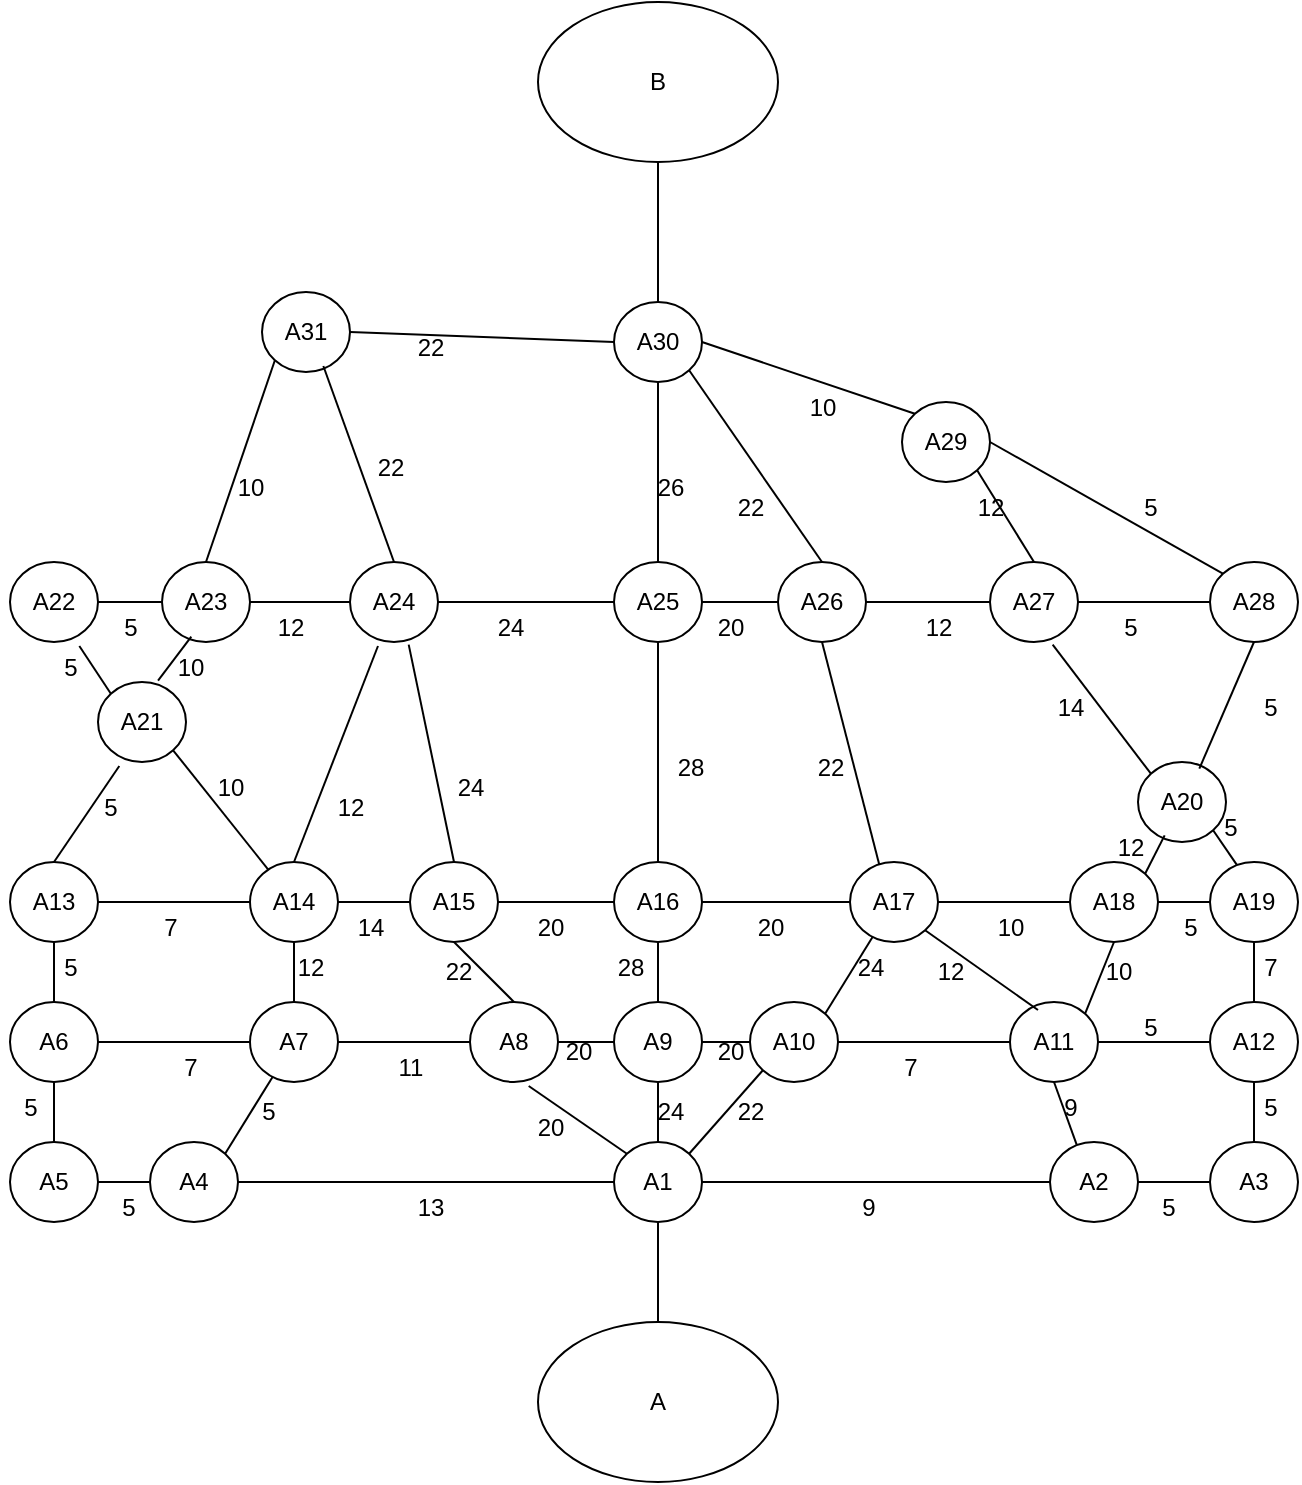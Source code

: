 <mxfile version="22.1.0" type="onedrive">
  <diagram name="Page-1" id="Qti2Hy974b8m7H6UC3uL">
    <mxGraphModel grid="1" page="1" gridSize="10" guides="1" tooltips="1" connect="1" arrows="1" fold="1" pageScale="1" pageWidth="827" pageHeight="1169" math="0" shadow="0">
      <root>
        <mxCell id="0" />
        <mxCell id="1" parent="0" />
        <mxCell id="PezdVF9twNj0FbqF4pd9-1" value="A" style="ellipse;whiteSpace=wrap;html=1;" vertex="1" parent="1">
          <mxGeometry x="354" y="1080" width="120" height="80" as="geometry" />
        </mxCell>
        <mxCell id="PezdVF9twNj0FbqF4pd9-2" value="A1" style="ellipse;whiteSpace=wrap;html=1;" vertex="1" parent="1">
          <mxGeometry x="392" y="990" width="44" height="40" as="geometry" />
        </mxCell>
        <mxCell id="PezdVF9twNj0FbqF4pd9-3" value="A9" style="ellipse;whiteSpace=wrap;html=1;" vertex="1" parent="1">
          <mxGeometry x="392" y="920" width="44" height="40" as="geometry" />
        </mxCell>
        <mxCell id="PezdVF9twNj0FbqF4pd9-4" value="A10" style="ellipse;whiteSpace=wrap;html=1;" vertex="1" parent="1">
          <mxGeometry x="460" y="920" width="44" height="40" as="geometry" />
        </mxCell>
        <mxCell id="PezdVF9twNj0FbqF4pd9-5" value="A8" style="ellipse;whiteSpace=wrap;html=1;" vertex="1" parent="1">
          <mxGeometry x="320" y="920" width="44" height="40" as="geometry" />
        </mxCell>
        <mxCell id="PezdVF9twNj0FbqF4pd9-6" value="A2" style="ellipse;whiteSpace=wrap;html=1;" vertex="1" parent="1">
          <mxGeometry x="610" y="990" width="44" height="40" as="geometry" />
        </mxCell>
        <mxCell id="PezdVF9twNj0FbqF4pd9-7" value="A3" style="ellipse;whiteSpace=wrap;html=1;" vertex="1" parent="1">
          <mxGeometry x="690" y="990" width="44" height="40" as="geometry" />
        </mxCell>
        <mxCell id="PezdVF9twNj0FbqF4pd9-8" value="A12" style="ellipse;whiteSpace=wrap;html=1;" vertex="1" parent="1">
          <mxGeometry x="690" y="920" width="44" height="40" as="geometry" />
        </mxCell>
        <mxCell id="PezdVF9twNj0FbqF4pd9-9" value="A11" style="ellipse;whiteSpace=wrap;html=1;" vertex="1" parent="1">
          <mxGeometry x="590" y="920" width="44" height="40" as="geometry" />
        </mxCell>
        <mxCell id="PezdVF9twNj0FbqF4pd9-10" value="A4" style="ellipse;whiteSpace=wrap;html=1;" vertex="1" parent="1">
          <mxGeometry x="160" y="990" width="44" height="40" as="geometry" />
        </mxCell>
        <mxCell id="PezdVF9twNj0FbqF4pd9-11" value="A5" style="ellipse;whiteSpace=wrap;html=1;" vertex="1" parent="1">
          <mxGeometry x="90" y="990" width="44" height="40" as="geometry" />
        </mxCell>
        <mxCell id="PezdVF9twNj0FbqF4pd9-12" value="A6" style="ellipse;whiteSpace=wrap;html=1;" vertex="1" parent="1">
          <mxGeometry x="90" y="920" width="44" height="40" as="geometry" />
        </mxCell>
        <mxCell id="PezdVF9twNj0FbqF4pd9-13" value="A7" style="ellipse;whiteSpace=wrap;html=1;" vertex="1" parent="1">
          <mxGeometry x="210" y="920" width="44" height="40" as="geometry" />
        </mxCell>
        <mxCell id="PezdVF9twNj0FbqF4pd9-15" value="" style="endArrow=none;html=1;rounded=0;exitX=0.5;exitY=0;exitDx=0;exitDy=0;entryX=0.5;entryY=1;entryDx=0;entryDy=0;" edge="1" parent="1" source="PezdVF9twNj0FbqF4pd9-1" target="PezdVF9twNj0FbqF4pd9-2">
          <mxGeometry width="50" height="50" relative="1" as="geometry">
            <mxPoint x="290" y="810" as="sourcePoint" />
            <mxPoint x="340" y="760" as="targetPoint" />
          </mxGeometry>
        </mxCell>
        <mxCell id="PezdVF9twNj0FbqF4pd9-16" value="" style="endArrow=none;html=1;rounded=0;exitX=0;exitY=0;exitDx=0;exitDy=0;entryX=0.667;entryY=1.05;entryDx=0;entryDy=0;entryPerimeter=0;" edge="1" parent="1" source="PezdVF9twNj0FbqF4pd9-2" target="PezdVF9twNj0FbqF4pd9-5">
          <mxGeometry width="50" height="50" relative="1" as="geometry">
            <mxPoint x="424" y="1090" as="sourcePoint" />
            <mxPoint x="424" y="1040" as="targetPoint" />
            <Array as="points" />
          </mxGeometry>
        </mxCell>
        <mxCell id="PezdVF9twNj0FbqF4pd9-17" value="" style="endArrow=none;html=1;rounded=0;exitX=0.5;exitY=0;exitDx=0;exitDy=0;entryX=0.5;entryY=1;entryDx=0;entryDy=0;" edge="1" parent="1" source="PezdVF9twNj0FbqF4pd9-2" target="PezdVF9twNj0FbqF4pd9-3">
          <mxGeometry width="50" height="50" relative="1" as="geometry">
            <mxPoint x="434" y="1100" as="sourcePoint" />
            <mxPoint x="434" y="1050" as="targetPoint" />
          </mxGeometry>
        </mxCell>
        <mxCell id="PezdVF9twNj0FbqF4pd9-18" value="" style="endArrow=none;html=1;rounded=0;exitX=1;exitY=0;exitDx=0;exitDy=0;entryX=0;entryY=1;entryDx=0;entryDy=0;" edge="1" parent="1" source="PezdVF9twNj0FbqF4pd9-2" target="PezdVF9twNj0FbqF4pd9-4">
          <mxGeometry width="50" height="50" relative="1" as="geometry">
            <mxPoint x="444" y="1110" as="sourcePoint" />
            <mxPoint x="444" y="1060" as="targetPoint" />
          </mxGeometry>
        </mxCell>
        <mxCell id="PezdVF9twNj0FbqF4pd9-19" value="" style="endArrow=none;html=1;rounded=0;exitX=1;exitY=0.5;exitDx=0;exitDy=0;entryX=0;entryY=0.5;entryDx=0;entryDy=0;" edge="1" parent="1" source="PezdVF9twNj0FbqF4pd9-10" target="PezdVF9twNj0FbqF4pd9-2">
          <mxGeometry width="50" height="50" relative="1" as="geometry">
            <mxPoint x="454" y="1120" as="sourcePoint" />
            <mxPoint x="454" y="1070" as="targetPoint" />
          </mxGeometry>
        </mxCell>
        <mxCell id="PezdVF9twNj0FbqF4pd9-20" value="" style="endArrow=none;html=1;rounded=0;exitX=1;exitY=0.5;exitDx=0;exitDy=0;entryX=0;entryY=0.5;entryDx=0;entryDy=0;" edge="1" parent="1" source="PezdVF9twNj0FbqF4pd9-2" target="PezdVF9twNj0FbqF4pd9-6">
          <mxGeometry width="50" height="50" relative="1" as="geometry">
            <mxPoint x="464" y="1130" as="sourcePoint" />
            <mxPoint x="464" y="1080" as="targetPoint" />
          </mxGeometry>
        </mxCell>
        <mxCell id="PezdVF9twNj0FbqF4pd9-21" value="" style="endArrow=none;html=1;rounded=0;exitX=0;exitY=0.5;exitDx=0;exitDy=0;entryX=1;entryY=0.5;entryDx=0;entryDy=0;" edge="1" parent="1" source="PezdVF9twNj0FbqF4pd9-7" target="PezdVF9twNj0FbqF4pd9-6">
          <mxGeometry width="50" height="50" relative="1" as="geometry">
            <mxPoint x="474" y="1140" as="sourcePoint" />
            <mxPoint x="474" y="1090" as="targetPoint" />
          </mxGeometry>
        </mxCell>
        <mxCell id="PezdVF9twNj0FbqF4pd9-22" value="" style="endArrow=none;html=1;rounded=0;exitX=0;exitY=0.5;exitDx=0;exitDy=0;entryX=1;entryY=0.5;entryDx=0;entryDy=0;" edge="1" parent="1" source="PezdVF9twNj0FbqF4pd9-10" target="PezdVF9twNj0FbqF4pd9-11">
          <mxGeometry width="50" height="50" relative="1" as="geometry">
            <mxPoint x="484" y="1150" as="sourcePoint" />
            <mxPoint x="484" y="1100" as="targetPoint" />
          </mxGeometry>
        </mxCell>
        <mxCell id="PezdVF9twNj0FbqF4pd9-23" value="" style="endArrow=none;html=1;rounded=0;exitX=0;exitY=0.5;exitDx=0;exitDy=0;entryX=1;entryY=0.5;entryDx=0;entryDy=0;" edge="1" parent="1" source="PezdVF9twNj0FbqF4pd9-13" target="PezdVF9twNj0FbqF4pd9-12">
          <mxGeometry width="50" height="50" relative="1" as="geometry">
            <mxPoint x="494" y="1160" as="sourcePoint" />
            <mxPoint x="494" y="1110" as="targetPoint" />
          </mxGeometry>
        </mxCell>
        <mxCell id="PezdVF9twNj0FbqF4pd9-24" value="" style="endArrow=none;html=1;rounded=0;exitX=0;exitY=0.5;exitDx=0;exitDy=0;entryX=1;entryY=0.5;entryDx=0;entryDy=0;" edge="1" parent="1" source="PezdVF9twNj0FbqF4pd9-5" target="PezdVF9twNj0FbqF4pd9-13">
          <mxGeometry width="50" height="50" relative="1" as="geometry">
            <mxPoint x="220" y="950" as="sourcePoint" />
            <mxPoint x="144" y="950" as="targetPoint" />
          </mxGeometry>
        </mxCell>
        <mxCell id="PezdVF9twNj0FbqF4pd9-25" value="" style="endArrow=none;html=1;rounded=0;exitX=0.5;exitY=1;exitDx=0;exitDy=0;entryX=0.5;entryY=0;entryDx=0;entryDy=0;" edge="1" parent="1" source="PezdVF9twNj0FbqF4pd9-12" target="PezdVF9twNj0FbqF4pd9-11">
          <mxGeometry width="50" height="50" relative="1" as="geometry">
            <mxPoint x="230" y="960" as="sourcePoint" />
            <mxPoint x="154" y="960" as="targetPoint" />
          </mxGeometry>
        </mxCell>
        <mxCell id="PezdVF9twNj0FbqF4pd9-26" value="" style="endArrow=none;html=1;rounded=0;entryX=1;entryY=0;entryDx=0;entryDy=0;" edge="1" parent="1" source="PezdVF9twNj0FbqF4pd9-13" target="PezdVF9twNj0FbqF4pd9-10">
          <mxGeometry width="50" height="50" relative="1" as="geometry">
            <mxPoint x="240" y="970" as="sourcePoint" />
            <mxPoint x="164" y="970" as="targetPoint" />
          </mxGeometry>
        </mxCell>
        <mxCell id="PezdVF9twNj0FbqF4pd9-27" value="" style="endArrow=none;html=1;rounded=0;exitX=0;exitY=0.5;exitDx=0;exitDy=0;entryX=1;entryY=0.5;entryDx=0;entryDy=0;" edge="1" parent="1" source="PezdVF9twNj0FbqF4pd9-3" target="PezdVF9twNj0FbqF4pd9-5">
          <mxGeometry width="50" height="50" relative="1" as="geometry">
            <mxPoint x="250" y="980" as="sourcePoint" />
            <mxPoint x="174" y="980" as="targetPoint" />
          </mxGeometry>
        </mxCell>
        <mxCell id="PezdVF9twNj0FbqF4pd9-28" value="" style="endArrow=none;html=1;rounded=0;exitX=0;exitY=0.5;exitDx=0;exitDy=0;entryX=1;entryY=0.5;entryDx=0;entryDy=0;" edge="1" parent="1" source="PezdVF9twNj0FbqF4pd9-4" target="PezdVF9twNj0FbqF4pd9-3">
          <mxGeometry width="50" height="50" relative="1" as="geometry">
            <mxPoint x="260" y="990" as="sourcePoint" />
            <mxPoint x="184" y="990" as="targetPoint" />
          </mxGeometry>
        </mxCell>
        <mxCell id="PezdVF9twNj0FbqF4pd9-29" value="" style="endArrow=none;html=1;rounded=0;exitX=0;exitY=0.5;exitDx=0;exitDy=0;entryX=1;entryY=0.5;entryDx=0;entryDy=0;" edge="1" parent="1" source="PezdVF9twNj0FbqF4pd9-9" target="PezdVF9twNj0FbqF4pd9-4">
          <mxGeometry width="50" height="50" relative="1" as="geometry">
            <mxPoint x="270" y="1000" as="sourcePoint" />
            <mxPoint x="194" y="1000" as="targetPoint" />
          </mxGeometry>
        </mxCell>
        <mxCell id="PezdVF9twNj0FbqF4pd9-30" value="" style="endArrow=none;html=1;rounded=0;exitX=0.303;exitY=0.033;exitDx=0;exitDy=0;entryX=0.5;entryY=1;entryDx=0;entryDy=0;exitPerimeter=0;" edge="1" parent="1" source="PezdVF9twNj0FbqF4pd9-6" target="PezdVF9twNj0FbqF4pd9-9">
          <mxGeometry width="50" height="50" relative="1" as="geometry">
            <mxPoint x="280" y="1010" as="sourcePoint" />
            <mxPoint x="204" y="1010" as="targetPoint" />
          </mxGeometry>
        </mxCell>
        <mxCell id="PezdVF9twNj0FbqF4pd9-31" value="" style="endArrow=none;html=1;rounded=0;exitX=0;exitY=0.5;exitDx=0;exitDy=0;entryX=1;entryY=0.5;entryDx=0;entryDy=0;" edge="1" parent="1" source="PezdVF9twNj0FbqF4pd9-8" target="PezdVF9twNj0FbqF4pd9-9">
          <mxGeometry width="50" height="50" relative="1" as="geometry">
            <mxPoint x="633" y="1001" as="sourcePoint" />
            <mxPoint x="622" y="970" as="targetPoint" />
          </mxGeometry>
        </mxCell>
        <mxCell id="PezdVF9twNj0FbqF4pd9-32" value="" style="endArrow=none;html=1;rounded=0;exitX=0.5;exitY=1;exitDx=0;exitDy=0;entryX=0.5;entryY=0;entryDx=0;entryDy=0;" edge="1" parent="1" source="PezdVF9twNj0FbqF4pd9-8" target="PezdVF9twNj0FbqF4pd9-7">
          <mxGeometry width="50" height="50" relative="1" as="geometry">
            <mxPoint x="643" y="1011" as="sourcePoint" />
            <mxPoint x="632" y="980" as="targetPoint" />
          </mxGeometry>
        </mxCell>
        <mxCell id="PezdVF9twNj0FbqF4pd9-33" value="A13" style="ellipse;whiteSpace=wrap;html=1;" vertex="1" parent="1">
          <mxGeometry x="90" y="850" width="44" height="40" as="geometry" />
        </mxCell>
        <mxCell id="PezdVF9twNj0FbqF4pd9-34" value="A14" style="ellipse;whiteSpace=wrap;html=1;" vertex="1" parent="1">
          <mxGeometry x="210" y="850" width="44" height="40" as="geometry" />
        </mxCell>
        <mxCell id="PezdVF9twNj0FbqF4pd9-35" value="A15" style="ellipse;whiteSpace=wrap;html=1;" vertex="1" parent="1">
          <mxGeometry x="290" y="850" width="44" height="40" as="geometry" />
        </mxCell>
        <mxCell id="PezdVF9twNj0FbqF4pd9-36" value="A16" style="ellipse;whiteSpace=wrap;html=1;" vertex="1" parent="1">
          <mxGeometry x="392" y="850" width="44" height="40" as="geometry" />
        </mxCell>
        <mxCell id="PezdVF9twNj0FbqF4pd9-37" value="A17" style="ellipse;whiteSpace=wrap;html=1;" vertex="1" parent="1">
          <mxGeometry x="510" y="850" width="44" height="40" as="geometry" />
        </mxCell>
        <mxCell id="PezdVF9twNj0FbqF4pd9-38" value="A18" style="ellipse;whiteSpace=wrap;html=1;" vertex="1" parent="1">
          <mxGeometry x="620" y="850" width="44" height="40" as="geometry" />
        </mxCell>
        <mxCell id="PezdVF9twNj0FbqF4pd9-39" value="A19" style="ellipse;whiteSpace=wrap;html=1;" vertex="1" parent="1">
          <mxGeometry x="690" y="850" width="44" height="40" as="geometry" />
        </mxCell>
        <mxCell id="PezdVF9twNj0FbqF4pd9-40" value="" style="endArrow=none;html=1;rounded=0;exitX=0;exitY=0.5;exitDx=0;exitDy=0;entryX=1;entryY=0.5;entryDx=0;entryDy=0;" edge="1" parent="1" source="PezdVF9twNj0FbqF4pd9-34" target="PezdVF9twNj0FbqF4pd9-33">
          <mxGeometry width="50" height="50" relative="1" as="geometry">
            <mxPoint x="220" y="950" as="sourcePoint" />
            <mxPoint x="144" y="950" as="targetPoint" />
          </mxGeometry>
        </mxCell>
        <mxCell id="PezdVF9twNj0FbqF4pd9-41" value="" style="endArrow=none;html=1;rounded=0;exitX=0;exitY=0.5;exitDx=0;exitDy=0;entryX=1;entryY=0.5;entryDx=0;entryDy=0;" edge="1" parent="1" source="PezdVF9twNj0FbqF4pd9-35" target="PezdVF9twNj0FbqF4pd9-34">
          <mxGeometry width="50" height="50" relative="1" as="geometry">
            <mxPoint x="220" y="880" as="sourcePoint" />
            <mxPoint x="144" y="880" as="targetPoint" />
          </mxGeometry>
        </mxCell>
        <mxCell id="PezdVF9twNj0FbqF4pd9-42" value="" style="endArrow=none;html=1;rounded=0;exitX=0;exitY=0.5;exitDx=0;exitDy=0;entryX=1;entryY=0.5;entryDx=0;entryDy=0;" edge="1" parent="1" source="PezdVF9twNj0FbqF4pd9-36" target="PezdVF9twNj0FbqF4pd9-35">
          <mxGeometry width="50" height="50" relative="1" as="geometry">
            <mxPoint x="300" y="880" as="sourcePoint" />
            <mxPoint x="264" y="880" as="targetPoint" />
          </mxGeometry>
        </mxCell>
        <mxCell id="PezdVF9twNj0FbqF4pd9-43" value="" style="endArrow=none;html=1;rounded=0;exitX=0;exitY=0.5;exitDx=0;exitDy=0;entryX=1;entryY=0.5;entryDx=0;entryDy=0;" edge="1" parent="1" source="PezdVF9twNj0FbqF4pd9-37" target="PezdVF9twNj0FbqF4pd9-36">
          <mxGeometry width="50" height="50" relative="1" as="geometry">
            <mxPoint x="402" y="880" as="sourcePoint" />
            <mxPoint x="344" y="880" as="targetPoint" />
          </mxGeometry>
        </mxCell>
        <mxCell id="PezdVF9twNj0FbqF4pd9-44" value="" style="endArrow=none;html=1;rounded=0;exitX=0;exitY=0.5;exitDx=0;exitDy=0;entryX=1;entryY=0.5;entryDx=0;entryDy=0;" edge="1" parent="1" source="PezdVF9twNj0FbqF4pd9-38" target="PezdVF9twNj0FbqF4pd9-37">
          <mxGeometry width="50" height="50" relative="1" as="geometry">
            <mxPoint x="520" y="880" as="sourcePoint" />
            <mxPoint x="446" y="880" as="targetPoint" />
          </mxGeometry>
        </mxCell>
        <mxCell id="PezdVF9twNj0FbqF4pd9-45" value="" style="endArrow=none;html=1;rounded=0;exitX=0;exitY=0.5;exitDx=0;exitDy=0;entryX=1;entryY=0.5;entryDx=0;entryDy=0;" edge="1" parent="1" source="PezdVF9twNj0FbqF4pd9-39" target="PezdVF9twNj0FbqF4pd9-38">
          <mxGeometry width="50" height="50" relative="1" as="geometry">
            <mxPoint x="630" y="880" as="sourcePoint" />
            <mxPoint x="564" y="880" as="targetPoint" />
          </mxGeometry>
        </mxCell>
        <mxCell id="PezdVF9twNj0FbqF4pd9-46" value="" style="endArrow=none;html=1;rounded=0;exitX=0.5;exitY=1;exitDx=0;exitDy=0;entryX=0.5;entryY=0;entryDx=0;entryDy=0;" edge="1" parent="1" source="PezdVF9twNj0FbqF4pd9-39" target="PezdVF9twNj0FbqF4pd9-8">
          <mxGeometry width="50" height="50" relative="1" as="geometry">
            <mxPoint x="640" y="890" as="sourcePoint" />
            <mxPoint x="574" y="890" as="targetPoint" />
          </mxGeometry>
        </mxCell>
        <mxCell id="PezdVF9twNj0FbqF4pd9-47" value="" style="endArrow=none;html=1;rounded=0;exitX=0.5;exitY=1;exitDx=0;exitDy=0;entryX=1;entryY=0;entryDx=0;entryDy=0;" edge="1" parent="1" source="PezdVF9twNj0FbqF4pd9-38" target="PezdVF9twNj0FbqF4pd9-9">
          <mxGeometry width="50" height="50" relative="1" as="geometry">
            <mxPoint x="722" y="900" as="sourcePoint" />
            <mxPoint x="722" y="930" as="targetPoint" />
          </mxGeometry>
        </mxCell>
        <mxCell id="PezdVF9twNj0FbqF4pd9-48" value="" style="endArrow=none;html=1;rounded=0;exitX=1;exitY=1;exitDx=0;exitDy=0;entryX=0.318;entryY=0.1;entryDx=0;entryDy=0;entryPerimeter=0;" edge="1" parent="1" source="PezdVF9twNj0FbqF4pd9-37" target="PezdVF9twNj0FbqF4pd9-9">
          <mxGeometry width="50" height="50" relative="1" as="geometry">
            <mxPoint x="652" y="900" as="sourcePoint" />
            <mxPoint x="638" y="936" as="targetPoint" />
          </mxGeometry>
        </mxCell>
        <mxCell id="PezdVF9twNj0FbqF4pd9-49" value="" style="endArrow=none;html=1;rounded=0;entryX=1;entryY=0;entryDx=0;entryDy=0;" edge="1" parent="1" source="PezdVF9twNj0FbqF4pd9-37" target="PezdVF9twNj0FbqF4pd9-4">
          <mxGeometry width="50" height="50" relative="1" as="geometry">
            <mxPoint x="662" y="910" as="sourcePoint" />
            <mxPoint x="648" y="946" as="targetPoint" />
          </mxGeometry>
        </mxCell>
        <mxCell id="PezdVF9twNj0FbqF4pd9-50" value="" style="endArrow=none;html=1;rounded=0;exitX=0.5;exitY=1;exitDx=0;exitDy=0;entryX=0.5;entryY=0;entryDx=0;entryDy=0;" edge="1" parent="1" source="PezdVF9twNj0FbqF4pd9-36" target="PezdVF9twNj0FbqF4pd9-3">
          <mxGeometry width="50" height="50" relative="1" as="geometry">
            <mxPoint x="672" y="920" as="sourcePoint" />
            <mxPoint x="658" y="956" as="targetPoint" />
          </mxGeometry>
        </mxCell>
        <mxCell id="PezdVF9twNj0FbqF4pd9-51" value="" style="endArrow=none;html=1;rounded=0;exitX=0.5;exitY=1;exitDx=0;exitDy=0;entryX=0.5;entryY=0;entryDx=0;entryDy=0;" edge="1" parent="1" source="PezdVF9twNj0FbqF4pd9-35" target="PezdVF9twNj0FbqF4pd9-5">
          <mxGeometry width="50" height="50" relative="1" as="geometry">
            <mxPoint x="424" y="900" as="sourcePoint" />
            <mxPoint x="424" y="930" as="targetPoint" />
          </mxGeometry>
        </mxCell>
        <mxCell id="PezdVF9twNj0FbqF4pd9-52" value="" style="endArrow=none;html=1;rounded=0;exitX=0.5;exitY=1;exitDx=0;exitDy=0;" edge="1" parent="1" source="PezdVF9twNj0FbqF4pd9-34" target="PezdVF9twNj0FbqF4pd9-13">
          <mxGeometry width="50" height="50" relative="1" as="geometry">
            <mxPoint x="434" y="910" as="sourcePoint" />
            <mxPoint x="434" y="940" as="targetPoint" />
          </mxGeometry>
        </mxCell>
        <mxCell id="PezdVF9twNj0FbqF4pd9-53" value="" style="endArrow=none;html=1;rounded=0;exitX=0.5;exitY=0;exitDx=0;exitDy=0;entryX=0.5;entryY=1;entryDx=0;entryDy=0;" edge="1" parent="1" source="PezdVF9twNj0FbqF4pd9-12" target="PezdVF9twNj0FbqF4pd9-33">
          <mxGeometry width="50" height="50" relative="1" as="geometry">
            <mxPoint x="444" y="920" as="sourcePoint" />
            <mxPoint x="444" y="950" as="targetPoint" />
          </mxGeometry>
        </mxCell>
        <mxCell id="PezdVF9twNj0FbqF4pd9-55" value="A22" style="ellipse;whiteSpace=wrap;html=1;" vertex="1" parent="1">
          <mxGeometry x="90" y="700" width="44" height="40" as="geometry" />
        </mxCell>
        <mxCell id="PezdVF9twNj0FbqF4pd9-56" value="A21" style="ellipse;whiteSpace=wrap;html=1;" vertex="1" parent="1">
          <mxGeometry x="134" y="760" width="44" height="40" as="geometry" />
        </mxCell>
        <mxCell id="PezdVF9twNj0FbqF4pd9-57" value="A23" style="ellipse;whiteSpace=wrap;html=1;" vertex="1" parent="1">
          <mxGeometry x="166" y="700" width="44" height="40" as="geometry" />
        </mxCell>
        <mxCell id="PezdVF9twNj0FbqF4pd9-58" value="A24" style="ellipse;whiteSpace=wrap;html=1;" vertex="1" parent="1">
          <mxGeometry x="260" y="700" width="44" height="40" as="geometry" />
        </mxCell>
        <mxCell id="PezdVF9twNj0FbqF4pd9-59" value="A25" style="ellipse;whiteSpace=wrap;html=1;" vertex="1" parent="1">
          <mxGeometry x="392" y="700" width="44" height="40" as="geometry" />
        </mxCell>
        <mxCell id="PezdVF9twNj0FbqF4pd9-60" value="A26" style="ellipse;whiteSpace=wrap;html=1;" vertex="1" parent="1">
          <mxGeometry x="474" y="700" width="44" height="40" as="geometry" />
        </mxCell>
        <mxCell id="PezdVF9twNj0FbqF4pd9-61" value="A27" style="ellipse;whiteSpace=wrap;html=1;" vertex="1" parent="1">
          <mxGeometry x="580" y="700" width="44" height="40" as="geometry" />
        </mxCell>
        <mxCell id="PezdVF9twNj0FbqF4pd9-62" value="A20" style="ellipse;whiteSpace=wrap;html=1;" vertex="1" parent="1">
          <mxGeometry x="654" y="800" width="44" height="40" as="geometry" />
        </mxCell>
        <mxCell id="PezdVF9twNj0FbqF4pd9-63" value="A28" style="ellipse;whiteSpace=wrap;html=1;" vertex="1" parent="1">
          <mxGeometry x="690" y="700" width="44" height="40" as="geometry" />
        </mxCell>
        <mxCell id="PezdVF9twNj0FbqF4pd9-64" value="" style="endArrow=none;html=1;rounded=0;exitX=1;exitY=1;exitDx=0;exitDy=0;entryX=0.303;entryY=0.033;entryDx=0;entryDy=0;entryPerimeter=0;" edge="1" parent="1" source="PezdVF9twNj0FbqF4pd9-62" target="PezdVF9twNj0FbqF4pd9-39">
          <mxGeometry width="50" height="50" relative="1" as="geometry">
            <mxPoint x="630" y="880" as="sourcePoint" />
            <mxPoint x="564" y="880" as="targetPoint" />
          </mxGeometry>
        </mxCell>
        <mxCell id="PezdVF9twNj0FbqF4pd9-65" value="" style="endArrow=none;html=1;rounded=0;exitX=0.303;exitY=0.917;exitDx=0;exitDy=0;entryX=1;entryY=0;entryDx=0;entryDy=0;exitPerimeter=0;" edge="1" parent="1" source="PezdVF9twNj0FbqF4pd9-62" target="PezdVF9twNj0FbqF4pd9-38">
          <mxGeometry width="50" height="50" relative="1" as="geometry">
            <mxPoint x="640" y="890" as="sourcePoint" />
            <mxPoint x="574" y="890" as="targetPoint" />
          </mxGeometry>
        </mxCell>
        <mxCell id="PezdVF9twNj0FbqF4pd9-66" value="" style="endArrow=none;html=1;rounded=0;exitX=0.5;exitY=1;exitDx=0;exitDy=0;entryX=0.697;entryY=0.083;entryDx=0;entryDy=0;entryPerimeter=0;" edge="1" parent="1" source="PezdVF9twNj0FbqF4pd9-63" target="PezdVF9twNj0FbqF4pd9-62">
          <mxGeometry width="50" height="50" relative="1" as="geometry">
            <mxPoint x="650" y="900" as="sourcePoint" />
            <mxPoint x="584" y="900" as="targetPoint" />
          </mxGeometry>
        </mxCell>
        <mxCell id="PezdVF9twNj0FbqF4pd9-67" value="" style="endArrow=none;html=1;rounded=0;exitX=0;exitY=0;exitDx=0;exitDy=0;entryX=0.712;entryY=1.033;entryDx=0;entryDy=0;entryPerimeter=0;" edge="1" parent="1" source="PezdVF9twNj0FbqF4pd9-62" target="PezdVF9twNj0FbqF4pd9-61">
          <mxGeometry width="50" height="50" relative="1" as="geometry">
            <mxPoint x="660" y="910" as="sourcePoint" />
            <mxPoint x="594" y="910" as="targetPoint" />
          </mxGeometry>
        </mxCell>
        <mxCell id="PezdVF9twNj0FbqF4pd9-68" value="" style="endArrow=none;html=1;rounded=0;exitX=0;exitY=0.5;exitDx=0;exitDy=0;entryX=1;entryY=0.5;entryDx=0;entryDy=0;" edge="1" parent="1" source="PezdVF9twNj0FbqF4pd9-63" target="PezdVF9twNj0FbqF4pd9-61">
          <mxGeometry width="50" height="50" relative="1" as="geometry">
            <mxPoint x="670" y="920" as="sourcePoint" />
            <mxPoint x="604" y="920" as="targetPoint" />
          </mxGeometry>
        </mxCell>
        <mxCell id="PezdVF9twNj0FbqF4pd9-69" value="" style="endArrow=none;html=1;rounded=0;entryX=1;entryY=0.5;entryDx=0;entryDy=0;" edge="1" parent="1" target="PezdVF9twNj0FbqF4pd9-60">
          <mxGeometry width="50" height="50" relative="1" as="geometry">
            <mxPoint x="580" y="720" as="sourcePoint" />
            <mxPoint x="634" y="730" as="targetPoint" />
          </mxGeometry>
        </mxCell>
        <mxCell id="PezdVF9twNj0FbqF4pd9-70" value="" style="endArrow=none;html=1;rounded=0;exitX=0;exitY=0.5;exitDx=0;exitDy=0;entryX=1;entryY=0.5;entryDx=0;entryDy=0;" edge="1" parent="1" source="PezdVF9twNj0FbqF4pd9-60" target="PezdVF9twNj0FbqF4pd9-59">
          <mxGeometry width="50" height="50" relative="1" as="geometry">
            <mxPoint x="710" y="740" as="sourcePoint" />
            <mxPoint x="644" y="740" as="targetPoint" />
          </mxGeometry>
        </mxCell>
        <mxCell id="PezdVF9twNj0FbqF4pd9-71" value="" style="endArrow=none;html=1;rounded=0;exitX=0;exitY=0.5;exitDx=0;exitDy=0;entryX=1;entryY=0.5;entryDx=0;entryDy=0;" edge="1" parent="1" source="PezdVF9twNj0FbqF4pd9-59" target="PezdVF9twNj0FbqF4pd9-58">
          <mxGeometry width="50" height="50" relative="1" as="geometry">
            <mxPoint x="484" y="730" as="sourcePoint" />
            <mxPoint x="446" y="730" as="targetPoint" />
          </mxGeometry>
        </mxCell>
        <mxCell id="PezdVF9twNj0FbqF4pd9-72" value="" style="endArrow=none;html=1;rounded=0;entryX=1;entryY=0.5;entryDx=0;entryDy=0;" edge="1" parent="1" source="PezdVF9twNj0FbqF4pd9-58" target="PezdVF9twNj0FbqF4pd9-57">
          <mxGeometry width="50" height="50" relative="1" as="geometry">
            <mxPoint x="402" y="730" as="sourcePoint" />
            <mxPoint x="314" y="730" as="targetPoint" />
          </mxGeometry>
        </mxCell>
        <mxCell id="PezdVF9twNj0FbqF4pd9-73" value="" style="endArrow=none;html=1;rounded=0;entryX=1;entryY=0.5;entryDx=0;entryDy=0;" edge="1" parent="1" source="PezdVF9twNj0FbqF4pd9-57" target="PezdVF9twNj0FbqF4pd9-55">
          <mxGeometry width="50" height="50" relative="1" as="geometry">
            <mxPoint x="270" y="730" as="sourcePoint" />
            <mxPoint x="220" y="730" as="targetPoint" />
          </mxGeometry>
        </mxCell>
        <mxCell id="PezdVF9twNj0FbqF4pd9-74" value="" style="endArrow=none;html=1;rounded=0;entryX=0;entryY=0;entryDx=0;entryDy=0;exitX=0.788;exitY=1.05;exitDx=0;exitDy=0;exitPerimeter=0;" edge="1" parent="1" source="PezdVF9twNj0FbqF4pd9-55" target="PezdVF9twNj0FbqF4pd9-56">
          <mxGeometry width="50" height="50" relative="1" as="geometry">
            <mxPoint x="176" y="730" as="sourcePoint" />
            <mxPoint x="144" y="730" as="targetPoint" />
          </mxGeometry>
        </mxCell>
        <mxCell id="PezdVF9twNj0FbqF4pd9-75" value="" style="endArrow=none;html=1;rounded=0;entryX=0.682;entryY=-0.017;entryDx=0;entryDy=0;exitX=0.333;exitY=0.933;exitDx=0;exitDy=0;exitPerimeter=0;entryPerimeter=0;" edge="1" parent="1" source="PezdVF9twNj0FbqF4pd9-57" target="PezdVF9twNj0FbqF4pd9-56">
          <mxGeometry width="50" height="50" relative="1" as="geometry">
            <mxPoint x="135" y="752" as="sourcePoint" />
            <mxPoint x="150" y="776" as="targetPoint" />
          </mxGeometry>
        </mxCell>
        <mxCell id="PezdVF9twNj0FbqF4pd9-76" value="" style="endArrow=none;html=1;rounded=0;entryX=0.5;entryY=0;entryDx=0;entryDy=0;exitX=0.242;exitY=1.05;exitDx=0;exitDy=0;exitPerimeter=0;" edge="1" parent="1" source="PezdVF9twNj0FbqF4pd9-56" target="PezdVF9twNj0FbqF4pd9-33">
          <mxGeometry width="50" height="50" relative="1" as="geometry">
            <mxPoint x="145" y="762" as="sourcePoint" />
            <mxPoint x="160" y="786" as="targetPoint" />
          </mxGeometry>
        </mxCell>
        <mxCell id="PezdVF9twNj0FbqF4pd9-77" value="" style="endArrow=none;html=1;rounded=0;entryX=1;entryY=1;entryDx=0;entryDy=0;" edge="1" parent="1" source="PezdVF9twNj0FbqF4pd9-34" target="PezdVF9twNj0FbqF4pd9-56">
          <mxGeometry width="50" height="50" relative="1" as="geometry">
            <mxPoint x="155" y="812" as="sourcePoint" />
            <mxPoint x="122" y="860" as="targetPoint" />
          </mxGeometry>
        </mxCell>
        <mxCell id="PezdVF9twNj0FbqF4pd9-78" value="" style="endArrow=none;html=1;rounded=0;entryX=0.5;entryY=0;entryDx=0;entryDy=0;exitX=0.318;exitY=1.05;exitDx=0;exitDy=0;exitPerimeter=0;" edge="1" parent="1" source="PezdVF9twNj0FbqF4pd9-58" target="PezdVF9twNj0FbqF4pd9-34">
          <mxGeometry width="50" height="50" relative="1" as="geometry">
            <mxPoint x="229" y="864" as="sourcePoint" />
            <mxPoint x="182" y="804" as="targetPoint" />
          </mxGeometry>
        </mxCell>
        <mxCell id="PezdVF9twNj0FbqF4pd9-79" value="" style="endArrow=none;html=1;rounded=0;entryX=0.5;entryY=0;entryDx=0;entryDy=0;exitX=0.667;exitY=1.033;exitDx=0;exitDy=0;exitPerimeter=0;" edge="1" parent="1" source="PezdVF9twNj0FbqF4pd9-58" target="PezdVF9twNj0FbqF4pd9-35">
          <mxGeometry width="50" height="50" relative="1" as="geometry">
            <mxPoint x="284" y="752" as="sourcePoint" />
            <mxPoint x="242" y="860" as="targetPoint" />
          </mxGeometry>
        </mxCell>
        <mxCell id="PezdVF9twNj0FbqF4pd9-80" value="" style="endArrow=none;html=1;rounded=0;entryX=0.5;entryY=0;entryDx=0;entryDy=0;exitX=0.5;exitY=1;exitDx=0;exitDy=0;" edge="1" parent="1" source="PezdVF9twNj0FbqF4pd9-59" target="PezdVF9twNj0FbqF4pd9-36">
          <mxGeometry width="50" height="50" relative="1" as="geometry">
            <mxPoint x="294" y="762" as="sourcePoint" />
            <mxPoint x="252" y="870" as="targetPoint" />
          </mxGeometry>
        </mxCell>
        <mxCell id="PezdVF9twNj0FbqF4pd9-81" value="" style="endArrow=none;html=1;rounded=0;entryX=0.333;entryY=0.033;entryDx=0;entryDy=0;exitX=0.5;exitY=1;exitDx=0;exitDy=0;entryPerimeter=0;" edge="1" parent="1" source="PezdVF9twNj0FbqF4pd9-60" target="PezdVF9twNj0FbqF4pd9-37">
          <mxGeometry width="50" height="50" relative="1" as="geometry">
            <mxPoint x="304" y="772" as="sourcePoint" />
            <mxPoint x="262" y="880" as="targetPoint" />
          </mxGeometry>
        </mxCell>
        <mxCell id="PezdVF9twNj0FbqF4pd9-82" value="A29" style="ellipse;whiteSpace=wrap;html=1;" vertex="1" parent="1">
          <mxGeometry x="536" y="620" width="44" height="40" as="geometry" />
        </mxCell>
        <mxCell id="PezdVF9twNj0FbqF4pd9-83" value="A30" style="ellipse;whiteSpace=wrap;html=1;" vertex="1" parent="1">
          <mxGeometry x="392" y="570" width="44" height="40" as="geometry" />
        </mxCell>
        <mxCell id="PezdVF9twNj0FbqF4pd9-84" value="A31" style="ellipse;whiteSpace=wrap;html=1;" vertex="1" parent="1">
          <mxGeometry x="216" y="565" width="44" height="40" as="geometry" />
        </mxCell>
        <mxCell id="PezdVF9twNj0FbqF4pd9-85" value="" style="endArrow=none;html=1;rounded=0;exitX=0;exitY=1;exitDx=0;exitDy=0;entryX=0.5;entryY=0;entryDx=0;entryDy=0;" edge="1" parent="1" source="PezdVF9twNj0FbqF4pd9-84" target="PezdVF9twNj0FbqF4pd9-57">
          <mxGeometry width="50" height="50" relative="1" as="geometry">
            <mxPoint x="402" y="730" as="sourcePoint" />
            <mxPoint x="314" y="730" as="targetPoint" />
          </mxGeometry>
        </mxCell>
        <mxCell id="PezdVF9twNj0FbqF4pd9-86" value="" style="endArrow=none;html=1;rounded=0;exitX=0.697;exitY=0.925;exitDx=0;exitDy=0;entryX=0.5;entryY=0;entryDx=0;entryDy=0;exitPerimeter=0;" edge="1" parent="1" source="PezdVF9twNj0FbqF4pd9-84" target="PezdVF9twNj0FbqF4pd9-58">
          <mxGeometry width="50" height="50" relative="1" as="geometry">
            <mxPoint x="412" y="740" as="sourcePoint" />
            <mxPoint x="324" y="740" as="targetPoint" />
          </mxGeometry>
        </mxCell>
        <mxCell id="PezdVF9twNj0FbqF4pd9-87" value="" style="endArrow=none;html=1;rounded=0;exitX=0.5;exitY=0;exitDx=0;exitDy=0;entryX=0.5;entryY=1;entryDx=0;entryDy=0;" edge="1" parent="1" source="PezdVF9twNj0FbqF4pd9-59" target="PezdVF9twNj0FbqF4pd9-83">
          <mxGeometry width="50" height="50" relative="1" as="geometry">
            <mxPoint x="422" y="750" as="sourcePoint" />
            <mxPoint x="334" y="750" as="targetPoint" />
          </mxGeometry>
        </mxCell>
        <mxCell id="PezdVF9twNj0FbqF4pd9-88" value="" style="endArrow=none;html=1;rounded=0;exitX=0.5;exitY=0;exitDx=0;exitDy=0;entryX=1;entryY=1;entryDx=0;entryDy=0;" edge="1" parent="1" source="PezdVF9twNj0FbqF4pd9-60" target="PezdVF9twNj0FbqF4pd9-83">
          <mxGeometry width="50" height="50" relative="1" as="geometry">
            <mxPoint x="424" y="710" as="sourcePoint" />
            <mxPoint x="424" y="620" as="targetPoint" />
          </mxGeometry>
        </mxCell>
        <mxCell id="PezdVF9twNj0FbqF4pd9-89" value="" style="endArrow=none;html=1;rounded=0;exitX=0.5;exitY=0;exitDx=0;exitDy=0;entryX=1;entryY=1;entryDx=0;entryDy=0;" edge="1" parent="1" source="PezdVF9twNj0FbqF4pd9-61" target="PezdVF9twNj0FbqF4pd9-82">
          <mxGeometry width="50" height="50" relative="1" as="geometry">
            <mxPoint x="434" y="720" as="sourcePoint" />
            <mxPoint x="434" y="630" as="targetPoint" />
          </mxGeometry>
        </mxCell>
        <mxCell id="PezdVF9twNj0FbqF4pd9-90" value="" style="endArrow=none;html=1;rounded=0;exitX=0;exitY=0;exitDx=0;exitDy=0;entryX=1;entryY=0.5;entryDx=0;entryDy=0;" edge="1" parent="1" source="PezdVF9twNj0FbqF4pd9-63" target="PezdVF9twNj0FbqF4pd9-82">
          <mxGeometry width="50" height="50" relative="1" as="geometry">
            <mxPoint x="444" y="730" as="sourcePoint" />
            <mxPoint x="444" y="640" as="targetPoint" />
          </mxGeometry>
        </mxCell>
        <mxCell id="PezdVF9twNj0FbqF4pd9-91" value="" style="endArrow=none;html=1;rounded=0;exitX=1;exitY=0.5;exitDx=0;exitDy=0;entryX=0;entryY=0;entryDx=0;entryDy=0;" edge="1" parent="1" source="PezdVF9twNj0FbqF4pd9-83" target="PezdVF9twNj0FbqF4pd9-82">
          <mxGeometry width="50" height="50" relative="1" as="geometry">
            <mxPoint x="454" y="740" as="sourcePoint" />
            <mxPoint x="454" y="650" as="targetPoint" />
          </mxGeometry>
        </mxCell>
        <mxCell id="PezdVF9twNj0FbqF4pd9-92" value="" style="endArrow=none;html=1;rounded=0;exitX=1;exitY=0.5;exitDx=0;exitDy=0;entryX=0;entryY=0.5;entryDx=0;entryDy=0;" edge="1" parent="1" source="PezdVF9twNj0FbqF4pd9-84" target="PezdVF9twNj0FbqF4pd9-83">
          <mxGeometry width="50" height="50" relative="1" as="geometry">
            <mxPoint x="260" y="585" as="sourcePoint" />
            <mxPoint x="380" y="590" as="targetPoint" />
          </mxGeometry>
        </mxCell>
        <mxCell id="PezdVF9twNj0FbqF4pd9-94" value="B" style="ellipse;whiteSpace=wrap;html=1;" vertex="1" parent="1">
          <mxGeometry x="354" y="420" width="120" height="80" as="geometry" />
        </mxCell>
        <mxCell id="PezdVF9twNj0FbqF4pd9-95" value="" style="endArrow=none;html=1;rounded=0;exitX=0.5;exitY=1;exitDx=0;exitDy=0;entryX=0.5;entryY=0;entryDx=0;entryDy=0;" edge="1" parent="1" source="PezdVF9twNj0FbqF4pd9-94" target="PezdVF9twNj0FbqF4pd9-83">
          <mxGeometry width="50" height="50" relative="1" as="geometry">
            <mxPoint x="270" y="595" as="sourcePoint" />
            <mxPoint x="402" y="600" as="targetPoint" />
          </mxGeometry>
        </mxCell>
        <mxCell id="rTlrXJe3bDcf8CnAIpwq-1" value="24" style="text;html=1;align=center;verticalAlign=middle;resizable=0;points=[];autosize=1;strokeColor=none;fillColor=none;" vertex="1" parent="1">
          <mxGeometry x="400" y="960" width="40" height="30" as="geometry" />
        </mxCell>
        <mxCell id="rTlrXJe3bDcf8CnAIpwq-4" value="22" style="text;html=1;align=center;verticalAlign=middle;resizable=0;points=[];autosize=1;strokeColor=none;fillColor=none;" vertex="1" parent="1">
          <mxGeometry x="440" y="960" width="40" height="30" as="geometry" />
        </mxCell>
        <mxCell id="rTlrXJe3bDcf8CnAIpwq-5" value="20" style="text;html=1;align=center;verticalAlign=middle;resizable=0;points=[];autosize=1;strokeColor=none;fillColor=none;" vertex="1" parent="1">
          <mxGeometry x="340" y="968" width="40" height="30" as="geometry" />
        </mxCell>
        <mxCell id="rTlrXJe3bDcf8CnAIpwq-6" value="20" style="text;html=1;align=center;verticalAlign=middle;resizable=0;points=[];autosize=1;strokeColor=none;fillColor=none;" vertex="1" parent="1">
          <mxGeometry x="430" y="930" width="40" height="30" as="geometry" />
        </mxCell>
        <mxCell id="rTlrXJe3bDcf8CnAIpwq-7" value="20" style="text;html=1;align=center;verticalAlign=middle;resizable=0;points=[];autosize=1;strokeColor=none;fillColor=none;" vertex="1" parent="1">
          <mxGeometry x="354" y="930" width="40" height="30" as="geometry" />
        </mxCell>
        <mxCell id="rTlrXJe3bDcf8CnAIpwq-8" value="9" style="text;html=1;align=center;verticalAlign=middle;resizable=0;points=[];autosize=1;strokeColor=none;fillColor=none;" vertex="1" parent="1">
          <mxGeometry x="504" y="1008" width="30" height="30" as="geometry" />
        </mxCell>
        <mxCell id="rTlrXJe3bDcf8CnAIpwq-9" value="13" style="text;html=1;align=center;verticalAlign=middle;resizable=0;points=[];autosize=1;strokeColor=none;fillColor=none;" vertex="1" parent="1">
          <mxGeometry x="280" y="1008" width="40" height="30" as="geometry" />
        </mxCell>
        <mxCell id="rTlrXJe3bDcf8CnAIpwq-10" value="5" style="text;html=1;align=center;verticalAlign=middle;resizable=0;points=[];autosize=1;strokeColor=none;fillColor=none;" vertex="1" parent="1">
          <mxGeometry x="134" y="1008" width="30" height="30" as="geometry" />
        </mxCell>
        <mxCell id="rTlrXJe3bDcf8CnAIpwq-11" value="5" style="text;html=1;align=center;verticalAlign=middle;resizable=0;points=[];autosize=1;strokeColor=none;fillColor=none;" vertex="1" parent="1">
          <mxGeometry x="654" y="1008" width="30" height="30" as="geometry" />
        </mxCell>
        <mxCell id="rTlrXJe3bDcf8CnAIpwq-12" value="5" style="text;html=1;align=center;verticalAlign=middle;resizable=0;points=[];autosize=1;strokeColor=none;fillColor=none;" vertex="1" parent="1">
          <mxGeometry x="85" y="958" width="30" height="30" as="geometry" />
        </mxCell>
        <mxCell id="rTlrXJe3bDcf8CnAIpwq-13" value="5" style="text;html=1;align=center;verticalAlign=middle;resizable=0;points=[];autosize=1;strokeColor=none;fillColor=none;" vertex="1" parent="1">
          <mxGeometry x="204" y="960" width="30" height="30" as="geometry" />
        </mxCell>
        <mxCell id="rTlrXJe3bDcf8CnAIpwq-14" value="9" style="text;html=1;align=center;verticalAlign=middle;resizable=0;points=[];autosize=1;strokeColor=none;fillColor=none;" vertex="1" parent="1">
          <mxGeometry x="605" y="958" width="30" height="30" as="geometry" />
        </mxCell>
        <mxCell id="rTlrXJe3bDcf8CnAIpwq-15" value="5" style="text;html=1;align=center;verticalAlign=middle;resizable=0;points=[];autosize=1;strokeColor=none;fillColor=none;" vertex="1" parent="1">
          <mxGeometry x="705" y="958" width="30" height="30" as="geometry" />
        </mxCell>
        <mxCell id="rTlrXJe3bDcf8CnAIpwq-16" value="7" style="text;html=1;align=center;verticalAlign=middle;resizable=0;points=[];autosize=1;strokeColor=none;fillColor=none;" vertex="1" parent="1">
          <mxGeometry x="705" y="888" width="30" height="30" as="geometry" />
        </mxCell>
        <mxCell id="rTlrXJe3bDcf8CnAIpwq-17" value="5" style="text;html=1;align=center;verticalAlign=middle;resizable=0;points=[];autosize=1;strokeColor=none;fillColor=none;" vertex="1" parent="1">
          <mxGeometry x="645" y="918" width="30" height="30" as="geometry" />
        </mxCell>
        <mxCell id="rTlrXJe3bDcf8CnAIpwq-18" value="10" style="text;html=1;align=center;verticalAlign=middle;resizable=0;points=[];autosize=1;strokeColor=none;fillColor=none;" vertex="1" parent="1">
          <mxGeometry x="624" y="890" width="40" height="30" as="geometry" />
        </mxCell>
        <mxCell id="rTlrXJe3bDcf8CnAIpwq-19" value="7" style="text;html=1;align=center;verticalAlign=middle;resizable=0;points=[];autosize=1;strokeColor=none;fillColor=none;" vertex="1" parent="1">
          <mxGeometry x="525" y="938" width="30" height="30" as="geometry" />
        </mxCell>
        <mxCell id="rTlrXJe3bDcf8CnAIpwq-20" value="7" style="text;html=1;align=center;verticalAlign=middle;resizable=0;points=[];autosize=1;strokeColor=none;fillColor=none;" vertex="1" parent="1">
          <mxGeometry x="165" y="938" width="30" height="30" as="geometry" />
        </mxCell>
        <mxCell id="rTlrXJe3bDcf8CnAIpwq-21" value="11" style="text;html=1;align=center;verticalAlign=middle;resizable=0;points=[];autosize=1;strokeColor=none;fillColor=none;" vertex="1" parent="1">
          <mxGeometry x="270" y="938" width="40" height="30" as="geometry" />
        </mxCell>
        <mxCell id="rTlrXJe3bDcf8CnAIpwq-22" value="12" style="text;html=1;align=center;verticalAlign=middle;resizable=0;points=[];autosize=1;strokeColor=none;fillColor=none;" vertex="1" parent="1">
          <mxGeometry x="540" y="890" width="40" height="30" as="geometry" />
        </mxCell>
        <mxCell id="rTlrXJe3bDcf8CnAIpwq-23" value="24" style="text;html=1;align=center;verticalAlign=middle;resizable=0;points=[];autosize=1;strokeColor=none;fillColor=none;" vertex="1" parent="1">
          <mxGeometry x="500" y="888" width="40" height="30" as="geometry" />
        </mxCell>
        <mxCell id="rTlrXJe3bDcf8CnAIpwq-24" value="28" style="text;html=1;align=center;verticalAlign=middle;resizable=0;points=[];autosize=1;strokeColor=none;fillColor=none;" vertex="1" parent="1">
          <mxGeometry x="380" y="888" width="40" height="30" as="geometry" />
        </mxCell>
        <mxCell id="rTlrXJe3bDcf8CnAIpwq-25" value="22" style="text;html=1;align=center;verticalAlign=middle;resizable=0;points=[];autosize=1;strokeColor=none;fillColor=none;" vertex="1" parent="1">
          <mxGeometry x="294" y="890" width="40" height="30" as="geometry" />
        </mxCell>
        <mxCell id="rTlrXJe3bDcf8CnAIpwq-26" value="12" style="text;html=1;align=center;verticalAlign=middle;resizable=0;points=[];autosize=1;strokeColor=none;fillColor=none;" vertex="1" parent="1">
          <mxGeometry x="220" y="888" width="40" height="30" as="geometry" />
        </mxCell>
        <mxCell id="rTlrXJe3bDcf8CnAIpwq-28" value="5" style="text;html=1;align=center;verticalAlign=middle;resizable=0;points=[];autosize=1;strokeColor=none;fillColor=none;" vertex="1" parent="1">
          <mxGeometry x="105" y="888" width="30" height="30" as="geometry" />
        </mxCell>
        <mxCell id="rTlrXJe3bDcf8CnAIpwq-29" value="7" style="text;html=1;align=center;verticalAlign=middle;resizable=0;points=[];autosize=1;strokeColor=none;fillColor=none;" vertex="1" parent="1">
          <mxGeometry x="155" y="868" width="30" height="30" as="geometry" />
        </mxCell>
        <mxCell id="rTlrXJe3bDcf8CnAIpwq-30" value="14" style="text;html=1;align=center;verticalAlign=middle;resizable=0;points=[];autosize=1;strokeColor=none;fillColor=none;" vertex="1" parent="1">
          <mxGeometry x="250" y="868" width="40" height="30" as="geometry" />
        </mxCell>
        <mxCell id="rTlrXJe3bDcf8CnAIpwq-31" value="20" style="text;html=1;align=center;verticalAlign=middle;resizable=0;points=[];autosize=1;strokeColor=none;fillColor=none;" vertex="1" parent="1">
          <mxGeometry x="340" y="868" width="40" height="30" as="geometry" />
        </mxCell>
        <mxCell id="rTlrXJe3bDcf8CnAIpwq-32" value="20" style="text;html=1;align=center;verticalAlign=middle;resizable=0;points=[];autosize=1;strokeColor=none;fillColor=none;" vertex="1" parent="1">
          <mxGeometry x="450" y="868" width="40" height="30" as="geometry" />
        </mxCell>
        <mxCell id="rTlrXJe3bDcf8CnAIpwq-33" value="10" style="text;html=1;align=center;verticalAlign=middle;resizable=0;points=[];autosize=1;strokeColor=none;fillColor=none;" vertex="1" parent="1">
          <mxGeometry x="570" y="868" width="40" height="30" as="geometry" />
        </mxCell>
        <mxCell id="rTlrXJe3bDcf8CnAIpwq-34" value="5" style="text;html=1;align=center;verticalAlign=middle;resizable=0;points=[];autosize=1;strokeColor=none;fillColor=none;" vertex="1" parent="1">
          <mxGeometry x="665" y="868" width="30" height="30" as="geometry" />
        </mxCell>
        <mxCell id="rTlrXJe3bDcf8CnAIpwq-36" value="5" style="text;html=1;align=center;verticalAlign=middle;resizable=0;points=[];autosize=1;strokeColor=none;fillColor=none;" vertex="1" parent="1">
          <mxGeometry x="125" y="808" width="30" height="30" as="geometry" />
        </mxCell>
        <mxCell id="rTlrXJe3bDcf8CnAIpwq-37" value="10" style="text;html=1;align=center;verticalAlign=middle;resizable=0;points=[];autosize=1;strokeColor=none;fillColor=none;" vertex="1" parent="1">
          <mxGeometry x="180" y="798" width="40" height="30" as="geometry" />
        </mxCell>
        <mxCell id="rTlrXJe3bDcf8CnAIpwq-38" value="12" style="text;html=1;align=center;verticalAlign=middle;resizable=0;points=[];autosize=1;strokeColor=none;fillColor=none;" vertex="1" parent="1">
          <mxGeometry x="240" y="808" width="40" height="30" as="geometry" />
        </mxCell>
        <mxCell id="rTlrXJe3bDcf8CnAIpwq-39" value="24" style="text;html=1;align=center;verticalAlign=middle;resizable=0;points=[];autosize=1;strokeColor=none;fillColor=none;" vertex="1" parent="1">
          <mxGeometry x="300" y="798" width="40" height="30" as="geometry" />
        </mxCell>
        <mxCell id="rTlrXJe3bDcf8CnAIpwq-40" value="28" style="text;html=1;align=center;verticalAlign=middle;resizable=0;points=[];autosize=1;strokeColor=none;fillColor=none;" vertex="1" parent="1">
          <mxGeometry x="410" y="788" width="40" height="30" as="geometry" />
        </mxCell>
        <mxCell id="rTlrXJe3bDcf8CnAIpwq-41" value="22" style="text;html=1;align=center;verticalAlign=middle;resizable=0;points=[];autosize=1;strokeColor=none;fillColor=none;" vertex="1" parent="1">
          <mxGeometry x="480" y="788" width="40" height="30" as="geometry" />
        </mxCell>
        <mxCell id="rTlrXJe3bDcf8CnAIpwq-42" value="5" style="text;html=1;align=center;verticalAlign=middle;resizable=0;points=[];autosize=1;strokeColor=none;fillColor=none;rotation=0;" vertex="1" parent="1">
          <mxGeometry x="105" y="738" width="30" height="30" as="geometry" />
        </mxCell>
        <mxCell id="rTlrXJe3bDcf8CnAIpwq-43" value="5" style="text;html=1;align=center;verticalAlign=middle;resizable=0;points=[];autosize=1;strokeColor=none;fillColor=none;" vertex="1" parent="1">
          <mxGeometry x="135" y="718" width="30" height="30" as="geometry" />
        </mxCell>
        <mxCell id="rTlrXJe3bDcf8CnAIpwq-44" value="10" style="text;html=1;align=center;verticalAlign=middle;resizable=0;points=[];autosize=1;strokeColor=none;fillColor=none;" vertex="1" parent="1">
          <mxGeometry x="160" y="738" width="40" height="30" as="geometry" />
        </mxCell>
        <mxCell id="rTlrXJe3bDcf8CnAIpwq-45" value="12" style="text;html=1;align=center;verticalAlign=middle;resizable=0;points=[];autosize=1;strokeColor=none;fillColor=none;" vertex="1" parent="1">
          <mxGeometry x="630" y="828" width="40" height="30" as="geometry" />
        </mxCell>
        <mxCell id="rTlrXJe3bDcf8CnAIpwq-46" value="5" style="text;html=1;align=center;verticalAlign=middle;resizable=0;points=[];autosize=1;strokeColor=none;fillColor=none;" vertex="1" parent="1">
          <mxGeometry x="685" y="818" width="30" height="30" as="geometry" />
        </mxCell>
        <mxCell id="rTlrXJe3bDcf8CnAIpwq-47" value="5" style="text;html=1;align=center;verticalAlign=middle;resizable=0;points=[];autosize=1;strokeColor=none;fillColor=none;" vertex="1" parent="1">
          <mxGeometry x="705" y="758" width="30" height="30" as="geometry" />
        </mxCell>
        <mxCell id="rTlrXJe3bDcf8CnAIpwq-48" value="14" style="text;html=1;align=center;verticalAlign=middle;resizable=0;points=[];autosize=1;strokeColor=none;fillColor=none;" vertex="1" parent="1">
          <mxGeometry x="600" y="758" width="40" height="30" as="geometry" />
        </mxCell>
        <mxCell id="rTlrXJe3bDcf8CnAIpwq-49" value="5" style="text;html=1;align=center;verticalAlign=middle;resizable=0;points=[];autosize=1;strokeColor=none;fillColor=none;" vertex="1" parent="1">
          <mxGeometry x="635" y="718" width="30" height="30" as="geometry" />
        </mxCell>
        <mxCell id="rTlrXJe3bDcf8CnAIpwq-50" value="12" style="text;html=1;align=center;verticalAlign=middle;resizable=0;points=[];autosize=1;strokeColor=none;fillColor=none;" vertex="1" parent="1">
          <mxGeometry x="534" y="718" width="40" height="30" as="geometry" />
        </mxCell>
        <mxCell id="rTlrXJe3bDcf8CnAIpwq-51" value="20" style="text;html=1;align=center;verticalAlign=middle;resizable=0;points=[];autosize=1;strokeColor=none;fillColor=none;" vertex="1" parent="1">
          <mxGeometry x="430" y="718" width="40" height="30" as="geometry" />
        </mxCell>
        <mxCell id="rTlrXJe3bDcf8CnAIpwq-52" value="24" style="text;html=1;align=center;verticalAlign=middle;resizable=0;points=[];autosize=1;strokeColor=none;fillColor=none;" vertex="1" parent="1">
          <mxGeometry x="320" y="718" width="40" height="30" as="geometry" />
        </mxCell>
        <mxCell id="rTlrXJe3bDcf8CnAIpwq-53" value="12" style="text;html=1;align=center;verticalAlign=middle;resizable=0;points=[];autosize=1;strokeColor=none;fillColor=none;" vertex="1" parent="1">
          <mxGeometry x="210" y="718" width="40" height="30" as="geometry" />
        </mxCell>
        <mxCell id="rTlrXJe3bDcf8CnAIpwq-54" value="10" style="text;html=1;align=center;verticalAlign=middle;resizable=0;points=[];autosize=1;strokeColor=none;fillColor=none;" vertex="1" parent="1">
          <mxGeometry x="190" y="648" width="40" height="30" as="geometry" />
        </mxCell>
        <mxCell id="rTlrXJe3bDcf8CnAIpwq-55" value="22" style="text;html=1;align=center;verticalAlign=middle;resizable=0;points=[];autosize=1;strokeColor=none;fillColor=none;" vertex="1" parent="1">
          <mxGeometry x="260" y="638" width="40" height="30" as="geometry" />
        </mxCell>
        <mxCell id="rTlrXJe3bDcf8CnAIpwq-56" value="22" style="text;html=1;align=center;verticalAlign=middle;resizable=0;points=[];autosize=1;strokeColor=none;fillColor=none;" vertex="1" parent="1">
          <mxGeometry x="280" y="578" width="40" height="30" as="geometry" />
        </mxCell>
        <mxCell id="rTlrXJe3bDcf8CnAIpwq-57" value="26" style="text;html=1;align=center;verticalAlign=middle;resizable=0;points=[];autosize=1;strokeColor=none;fillColor=none;" vertex="1" parent="1">
          <mxGeometry x="400" y="648" width="40" height="30" as="geometry" />
        </mxCell>
        <mxCell id="rTlrXJe3bDcf8CnAIpwq-58" value="22" style="text;html=1;align=center;verticalAlign=middle;resizable=0;points=[];autosize=1;strokeColor=none;fillColor=none;" vertex="1" parent="1">
          <mxGeometry x="440" y="658" width="40" height="30" as="geometry" />
        </mxCell>
        <mxCell id="rTlrXJe3bDcf8CnAIpwq-59" value="12" style="text;html=1;align=center;verticalAlign=middle;resizable=0;points=[];autosize=1;strokeColor=none;fillColor=none;" vertex="1" parent="1">
          <mxGeometry x="560" y="658" width="40" height="30" as="geometry" />
        </mxCell>
        <mxCell id="rTlrXJe3bDcf8CnAIpwq-60" value="5" style="text;html=1;align=center;verticalAlign=middle;resizable=0;points=[];autosize=1;strokeColor=none;fillColor=none;" vertex="1" parent="1">
          <mxGeometry x="645" y="658" width="30" height="30" as="geometry" />
        </mxCell>
        <mxCell id="rTlrXJe3bDcf8CnAIpwq-61" value="10" style="text;html=1;align=center;verticalAlign=middle;resizable=0;points=[];autosize=1;strokeColor=none;fillColor=none;" vertex="1" parent="1">
          <mxGeometry x="476" y="608" width="40" height="30" as="geometry" />
        </mxCell>
      </root>
    </mxGraphModel>
  </diagram>
</mxfile>
